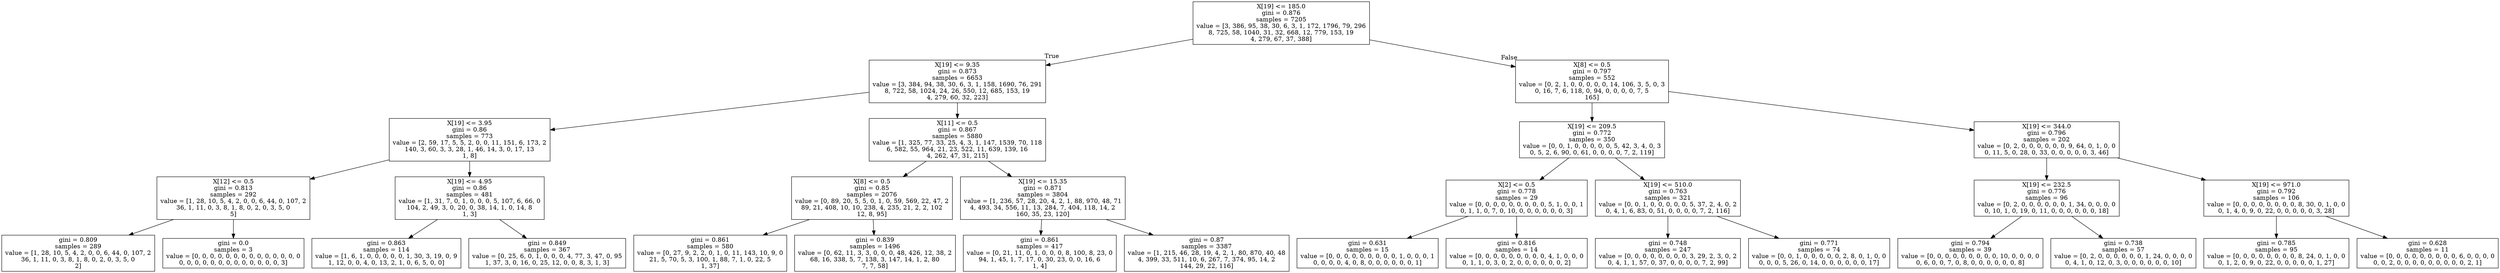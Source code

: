 digraph Tree {
node [shape=box] ;
0 [label="X[19] <= 185.0\ngini = 0.876\nsamples = 7205\nvalue = [3, 386, 95, 38, 30, 6, 3, 1, 172, 1796, 79, 296\n8, 725, 58, 1040, 31, 32, 668, 12, 779, 153, 19\n4, 279, 67, 37, 388]"] ;
1 [label="X[19] <= 9.35\ngini = 0.873\nsamples = 6653\nvalue = [3, 384, 94, 38, 30, 6, 3, 1, 158, 1690, 76, 291\n8, 722, 58, 1024, 24, 26, 550, 12, 685, 153, 19\n4, 279, 60, 32, 223]"] ;
0 -> 1 [labeldistance=2.5, labelangle=45, headlabel="True"] ;
2 [label="X[19] <= 3.95\ngini = 0.86\nsamples = 773\nvalue = [2, 59, 17, 5, 5, 2, 0, 0, 11, 151, 6, 173, 2\n140, 3, 60, 3, 3, 28, 1, 46, 14, 3, 0, 17, 13\n1, 8]"] ;
1 -> 2 ;
3 [label="X[12] <= 0.5\ngini = 0.813\nsamples = 292\nvalue = [1, 28, 10, 5, 4, 2, 0, 0, 6, 44, 0, 107, 2\n36, 1, 11, 0, 3, 8, 1, 8, 0, 2, 0, 3, 5, 0\n5]"] ;
2 -> 3 ;
4 [label="gini = 0.809\nsamples = 289\nvalue = [1, 28, 10, 5, 4, 2, 0, 0, 6, 44, 0, 107, 2\n36, 1, 11, 0, 3, 8, 1, 8, 0, 2, 0, 3, 5, 0\n2]"] ;
3 -> 4 ;
5 [label="gini = 0.0\nsamples = 3\nvalue = [0, 0, 0, 0, 0, 0, 0, 0, 0, 0, 0, 0, 0, 0\n0, 0, 0, 0, 0, 0, 0, 0, 0, 0, 0, 0, 0, 3]"] ;
3 -> 5 ;
6 [label="X[19] <= 4.95\ngini = 0.86\nsamples = 481\nvalue = [1, 31, 7, 0, 1, 0, 0, 0, 5, 107, 6, 66, 0\n104, 2, 49, 3, 0, 20, 0, 38, 14, 1, 0, 14, 8\n1, 3]"] ;
2 -> 6 ;
7 [label="gini = 0.863\nsamples = 114\nvalue = [1, 6, 1, 0, 0, 0, 0, 0, 1, 30, 3, 19, 0, 9\n1, 12, 0, 0, 4, 0, 13, 2, 1, 0, 6, 5, 0, 0]"] ;
6 -> 7 ;
8 [label="gini = 0.849\nsamples = 367\nvalue = [0, 25, 6, 0, 1, 0, 0, 0, 4, 77, 3, 47, 0, 95\n1, 37, 3, 0, 16, 0, 25, 12, 0, 0, 8, 3, 1, 3]"] ;
6 -> 8 ;
9 [label="X[11] <= 0.5\ngini = 0.867\nsamples = 5880\nvalue = [1, 325, 77, 33, 25, 4, 3, 1, 147, 1539, 70, 118\n6, 582, 55, 964, 21, 23, 522, 11, 639, 139, 16\n4, 262, 47, 31, 215]"] ;
1 -> 9 ;
10 [label="X[8] <= 0.5\ngini = 0.85\nsamples = 2076\nvalue = [0, 89, 20, 5, 5, 0, 1, 0, 59, 569, 22, 47, 2\n89, 21, 408, 10, 10, 238, 4, 235, 21, 2, 2, 102\n12, 8, 95]"] ;
9 -> 10 ;
11 [label="gini = 0.861\nsamples = 580\nvalue = [0, 27, 9, 2, 2, 0, 1, 0, 11, 143, 10, 9, 0\n21, 5, 70, 5, 3, 100, 1, 88, 7, 1, 0, 22, 5\n1, 37]"] ;
10 -> 11 ;
12 [label="gini = 0.839\nsamples = 1496\nvalue = [0, 62, 11, 3, 3, 0, 0, 0, 48, 426, 12, 38, 2\n68, 16, 338, 5, 7, 138, 3, 147, 14, 1, 2, 80\n7, 7, 58]"] ;
10 -> 12 ;
13 [label="X[19] <= 15.35\ngini = 0.871\nsamples = 3804\nvalue = [1, 236, 57, 28, 20, 4, 2, 1, 88, 970, 48, 71\n4, 493, 34, 556, 11, 13, 284, 7, 404, 118, 14, 2\n160, 35, 23, 120]"] ;
9 -> 13 ;
14 [label="gini = 0.861\nsamples = 417\nvalue = [0, 21, 11, 0, 1, 0, 0, 0, 8, 100, 8, 23, 0\n94, 1, 45, 1, 7, 17, 0, 30, 23, 0, 0, 16, 6\n1, 4]"] ;
13 -> 14 ;
15 [label="gini = 0.87\nsamples = 3387\nvalue = [1, 215, 46, 28, 19, 4, 2, 1, 80, 870, 40, 48\n4, 399, 33, 511, 10, 6, 267, 7, 374, 95, 14, 2\n144, 29, 22, 116]"] ;
13 -> 15 ;
16 [label="X[8] <= 0.5\ngini = 0.797\nsamples = 552\nvalue = [0, 2, 1, 0, 0, 0, 0, 0, 14, 106, 3, 5, 0, 3\n0, 16, 7, 6, 118, 0, 94, 0, 0, 0, 0, 7, 5\n165]"] ;
0 -> 16 [labeldistance=2.5, labelangle=-45, headlabel="False"] ;
17 [label="X[19] <= 209.5\ngini = 0.772\nsamples = 350\nvalue = [0, 0, 1, 0, 0, 0, 0, 0, 5, 42, 3, 4, 0, 3\n0, 5, 2, 6, 90, 0, 61, 0, 0, 0, 0, 7, 2, 119]"] ;
16 -> 17 ;
18 [label="X[2] <= 0.5\ngini = 0.778\nsamples = 29\nvalue = [0, 0, 0, 0, 0, 0, 0, 0, 0, 5, 1, 0, 0, 1\n0, 1, 1, 0, 7, 0, 10, 0, 0, 0, 0, 0, 0, 3]"] ;
17 -> 18 ;
19 [label="gini = 0.631\nsamples = 15\nvalue = [0, 0, 0, 0, 0, 0, 0, 0, 0, 1, 0, 0, 0, 1\n0, 0, 0, 0, 4, 0, 8, 0, 0, 0, 0, 0, 0, 1]"] ;
18 -> 19 ;
20 [label="gini = 0.816\nsamples = 14\nvalue = [0, 0, 0, 0, 0, 0, 0, 0, 0, 4, 1, 0, 0, 0\n0, 1, 1, 0, 3, 0, 2, 0, 0, 0, 0, 0, 0, 2]"] ;
18 -> 20 ;
21 [label="X[19] <= 510.0\ngini = 0.763\nsamples = 321\nvalue = [0, 0, 1, 0, 0, 0, 0, 0, 5, 37, 2, 4, 0, 2\n0, 4, 1, 6, 83, 0, 51, 0, 0, 0, 0, 7, 2, 116]"] ;
17 -> 21 ;
22 [label="gini = 0.748\nsamples = 247\nvalue = [0, 0, 0, 0, 0, 0, 0, 0, 3, 29, 2, 3, 0, 2\n0, 4, 1, 1, 57, 0, 37, 0, 0, 0, 0, 7, 2, 99]"] ;
21 -> 22 ;
23 [label="gini = 0.771\nsamples = 74\nvalue = [0, 0, 1, 0, 0, 0, 0, 0, 2, 8, 0, 1, 0, 0\n0, 0, 0, 5, 26, 0, 14, 0, 0, 0, 0, 0, 0, 17]"] ;
21 -> 23 ;
24 [label="X[19] <= 344.0\ngini = 0.796\nsamples = 202\nvalue = [0, 2, 0, 0, 0, 0, 0, 0, 9, 64, 0, 1, 0, 0\n0, 11, 5, 0, 28, 0, 33, 0, 0, 0, 0, 0, 3, 46]"] ;
16 -> 24 ;
25 [label="X[19] <= 232.5\ngini = 0.776\nsamples = 96\nvalue = [0, 2, 0, 0, 0, 0, 0, 0, 1, 34, 0, 0, 0, 0\n0, 10, 1, 0, 19, 0, 11, 0, 0, 0, 0, 0, 0, 18]"] ;
24 -> 25 ;
26 [label="gini = 0.794\nsamples = 39\nvalue = [0, 0, 0, 0, 0, 0, 0, 0, 0, 10, 0, 0, 0, 0\n0, 6, 0, 0, 7, 0, 8, 0, 0, 0, 0, 0, 0, 8]"] ;
25 -> 26 ;
27 [label="gini = 0.738\nsamples = 57\nvalue = [0, 2, 0, 0, 0, 0, 0, 0, 1, 24, 0, 0, 0, 0\n0, 4, 1, 0, 12, 0, 3, 0, 0, 0, 0, 0, 0, 10]"] ;
25 -> 27 ;
28 [label="X[19] <= 971.0\ngini = 0.792\nsamples = 106\nvalue = [0, 0, 0, 0, 0, 0, 0, 0, 8, 30, 0, 1, 0, 0\n0, 1, 4, 0, 9, 0, 22, 0, 0, 0, 0, 0, 3, 28]"] ;
24 -> 28 ;
29 [label="gini = 0.785\nsamples = 95\nvalue = [0, 0, 0, 0, 0, 0, 0, 0, 8, 24, 0, 1, 0, 0\n0, 1, 2, 0, 9, 0, 22, 0, 0, 0, 0, 0, 1, 27]"] ;
28 -> 29 ;
30 [label="gini = 0.628\nsamples = 11\nvalue = [0, 0, 0, 0, 0, 0, 0, 0, 0, 6, 0, 0, 0, 0\n0, 0, 2, 0, 0, 0, 0, 0, 0, 0, 0, 0, 2, 1]"] ;
28 -> 30 ;
}
